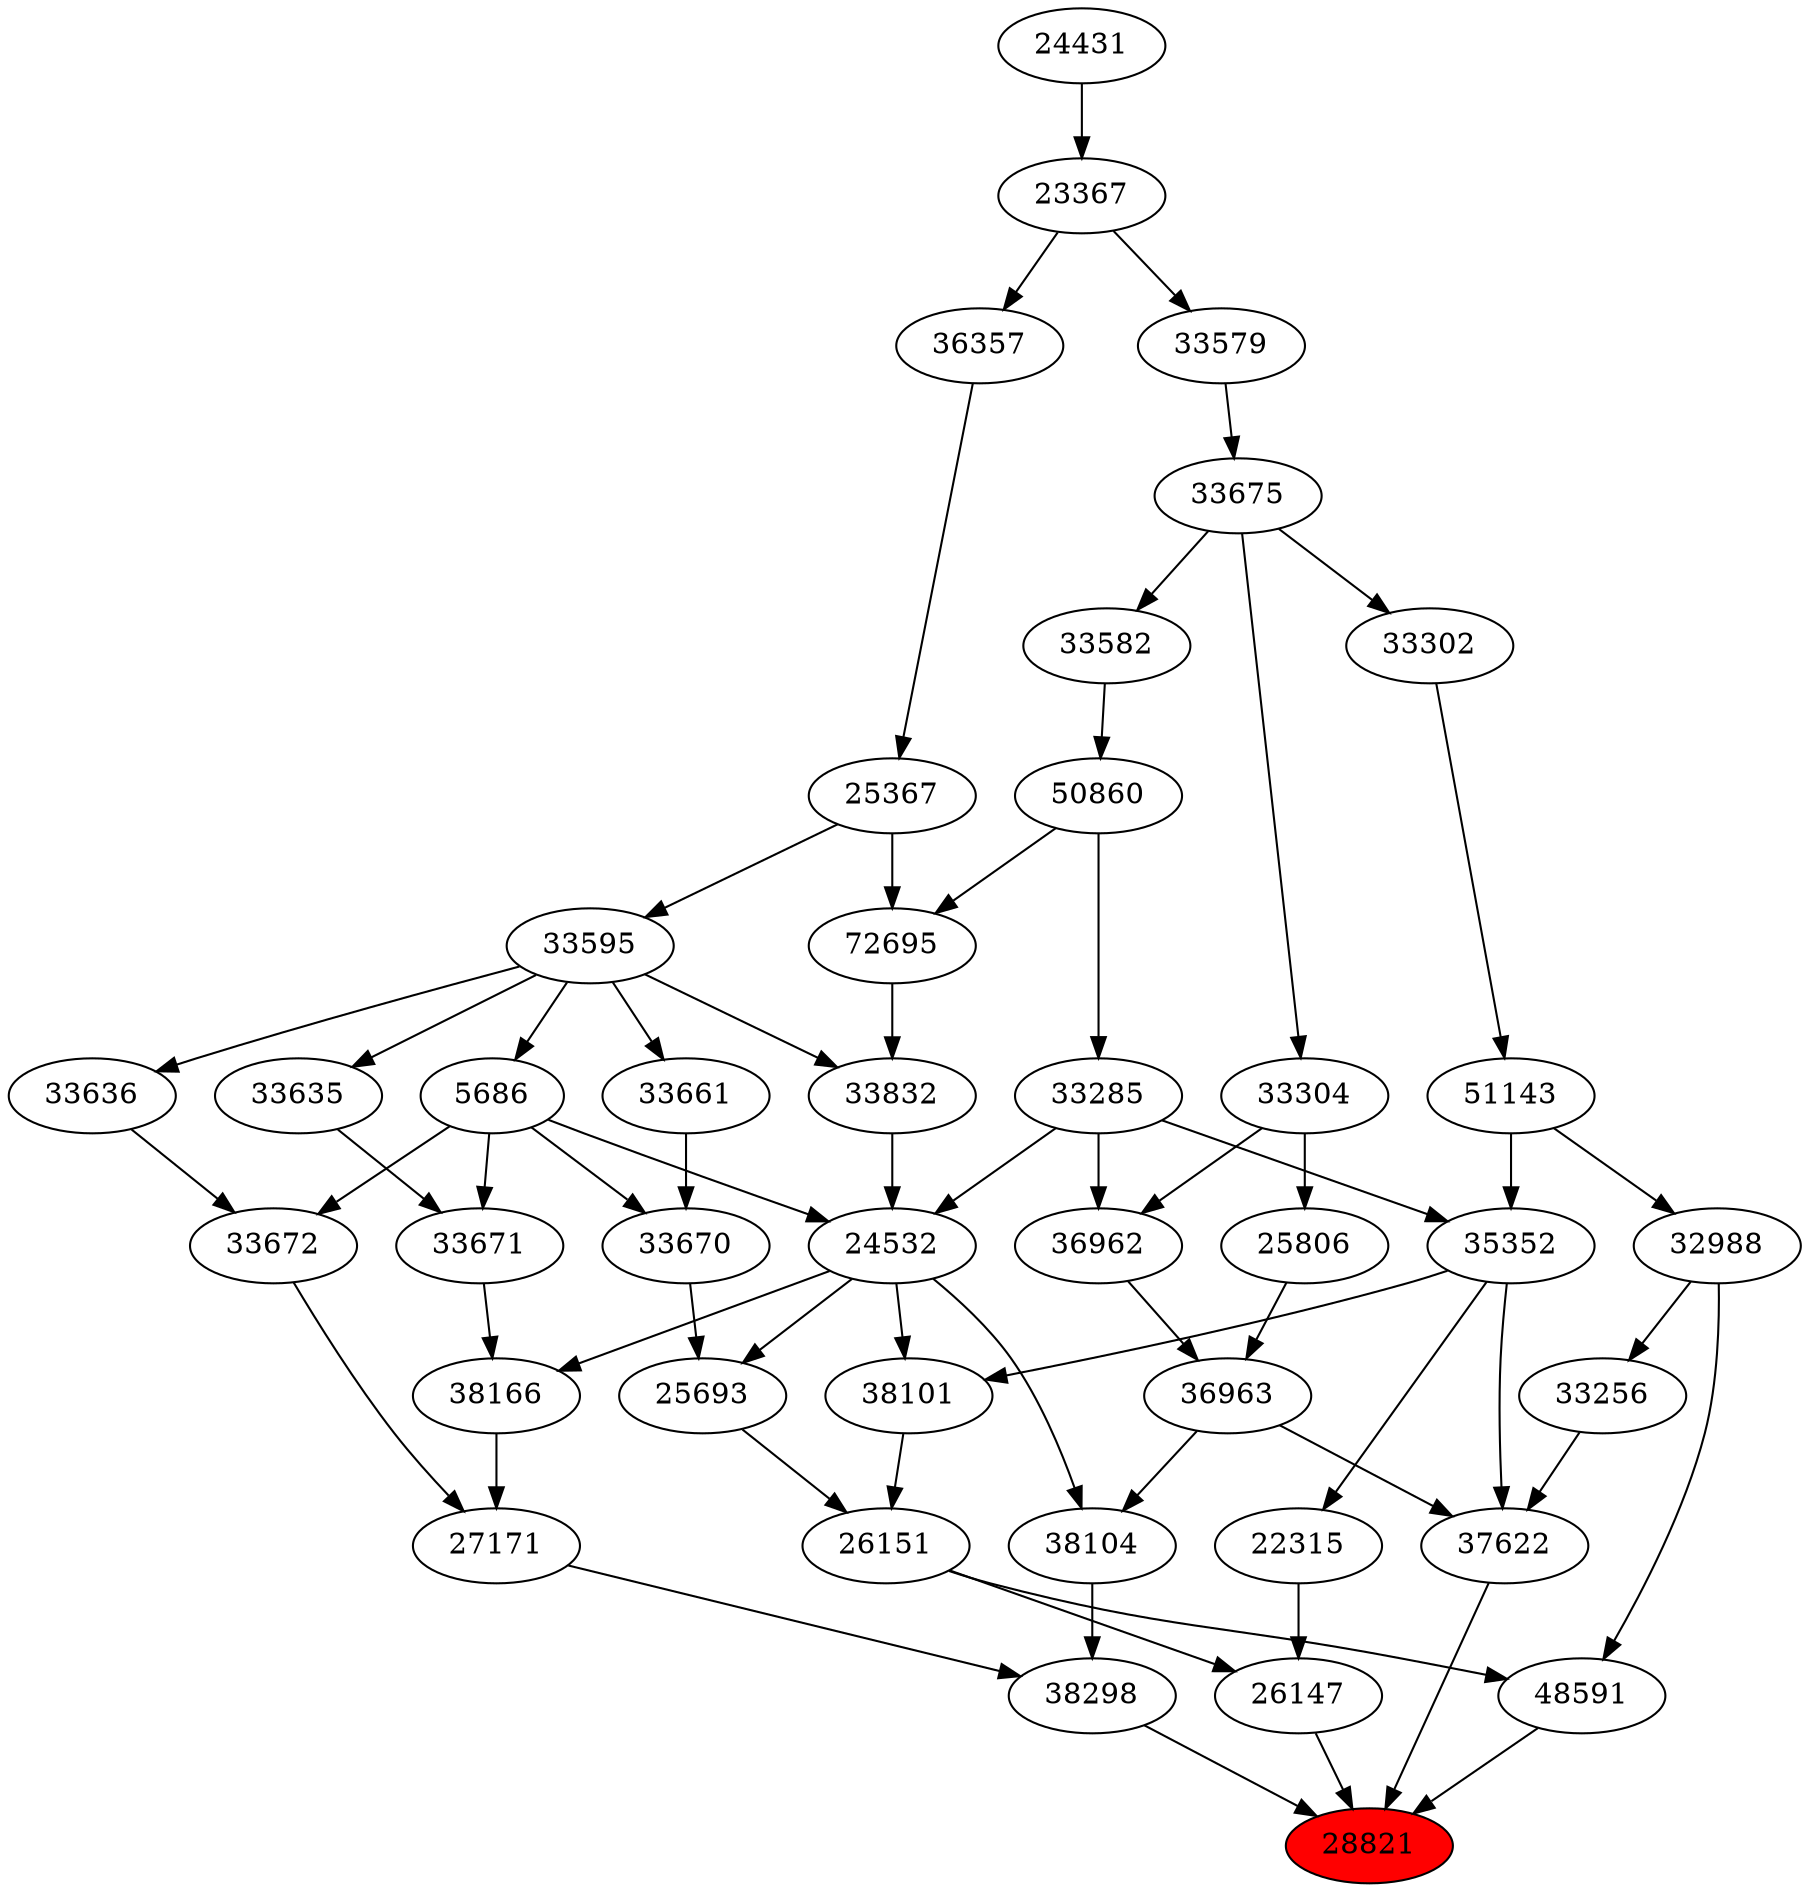 strict digraph{ 
28821 [label="28821" fillcolor=red style=filled]
38298 -> 28821
48591 -> 28821
26147 -> 28821
37622 -> 28821
38298 [label="38298"]
27171 -> 38298
38104 -> 38298
48591 [label="48591"]
26151 -> 48591
32988 -> 48591
26147 [label="26147"]
26151 -> 26147
22315 -> 26147
37622 [label="37622"]
36963 -> 37622
35352 -> 37622
33256 -> 37622
27171 [label="27171"]
33672 -> 27171
38166 -> 27171
38104 [label="38104"]
24532 -> 38104
36963 -> 38104
26151 [label="26151"]
38101 -> 26151
25693 -> 26151
32988 [label="32988"]
51143 -> 32988
22315 [label="22315"]
35352 -> 22315
36963 [label="36963"]
36962 -> 36963
25806 -> 36963
35352 [label="35352"]
33285 -> 35352
51143 -> 35352
33256 [label="33256"]
32988 -> 33256
33672 [label="33672"]
33636 -> 33672
5686 -> 33672
38166 [label="38166"]
24532 -> 38166
33671 -> 38166
24532 [label="24532"]
33285 -> 24532
5686 -> 24532
33832 -> 24532
38101 [label="38101"]
24532 -> 38101
35352 -> 38101
25693 [label="25693"]
24532 -> 25693
33670 -> 25693
51143 [label="51143"]
33302 -> 51143
36962 [label="36962"]
33285 -> 36962
33304 -> 36962
25806 [label="25806"]
33304 -> 25806
33285 [label="33285"]
50860 -> 33285
33636 [label="33636"]
33595 -> 33636
5686 [label="5686"]
33595 -> 5686
33671 [label="33671"]
5686 -> 33671
33635 -> 33671
33832 [label="33832"]
72695 -> 33832
33595 -> 33832
33670 [label="33670"]
5686 -> 33670
33661 -> 33670
33302 [label="33302"]
33675 -> 33302
33304 [label="33304"]
33675 -> 33304
50860 [label="50860"]
33582 -> 50860
33595 [label="33595"]
25367 -> 33595
33635 [label="33635"]
33595 -> 33635
72695 [label="72695"]
50860 -> 72695
25367 -> 72695
33661 [label="33661"]
33595 -> 33661
33675 [label="33675"]
33579 -> 33675
33582 [label="33582"]
33675 -> 33582
25367 [label="25367"]
36357 -> 25367
33579 [label="33579"]
23367 -> 33579
36357 [label="36357"]
23367 -> 36357
23367 [label="23367"]
24431 -> 23367
24431 [label="24431"]
}